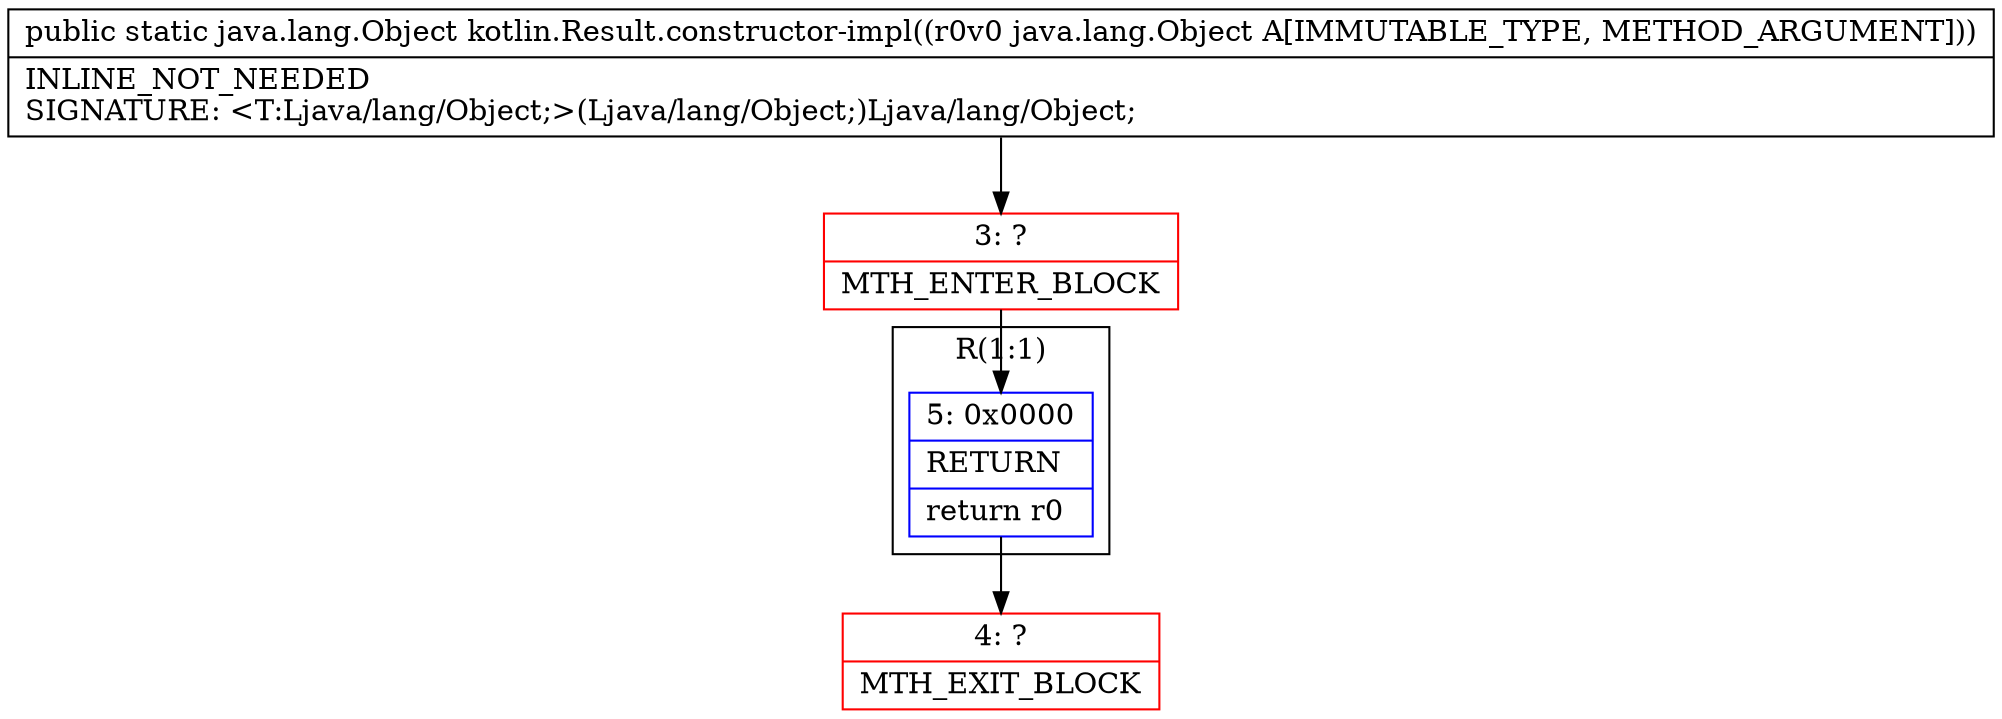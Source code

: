 digraph "CFG forkotlin.Result.constructor\-impl(Ljava\/lang\/Object;)Ljava\/lang\/Object;" {
subgraph cluster_Region_1756803667 {
label = "R(1:1)";
node [shape=record,color=blue];
Node_5 [shape=record,label="{5\:\ 0x0000|RETURN\l|return r0\l}"];
}
Node_3 [shape=record,color=red,label="{3\:\ ?|MTH_ENTER_BLOCK\l}"];
Node_4 [shape=record,color=red,label="{4\:\ ?|MTH_EXIT_BLOCK\l}"];
MethodNode[shape=record,label="{public static java.lang.Object kotlin.Result.constructor\-impl((r0v0 java.lang.Object A[IMMUTABLE_TYPE, METHOD_ARGUMENT]))  | INLINE_NOT_NEEDED\lSIGNATURE: \<T:Ljava\/lang\/Object;\>(Ljava\/lang\/Object;)Ljava\/lang\/Object;\l}"];
MethodNode -> Node_3;Node_5 -> Node_4;
Node_3 -> Node_5;
}

